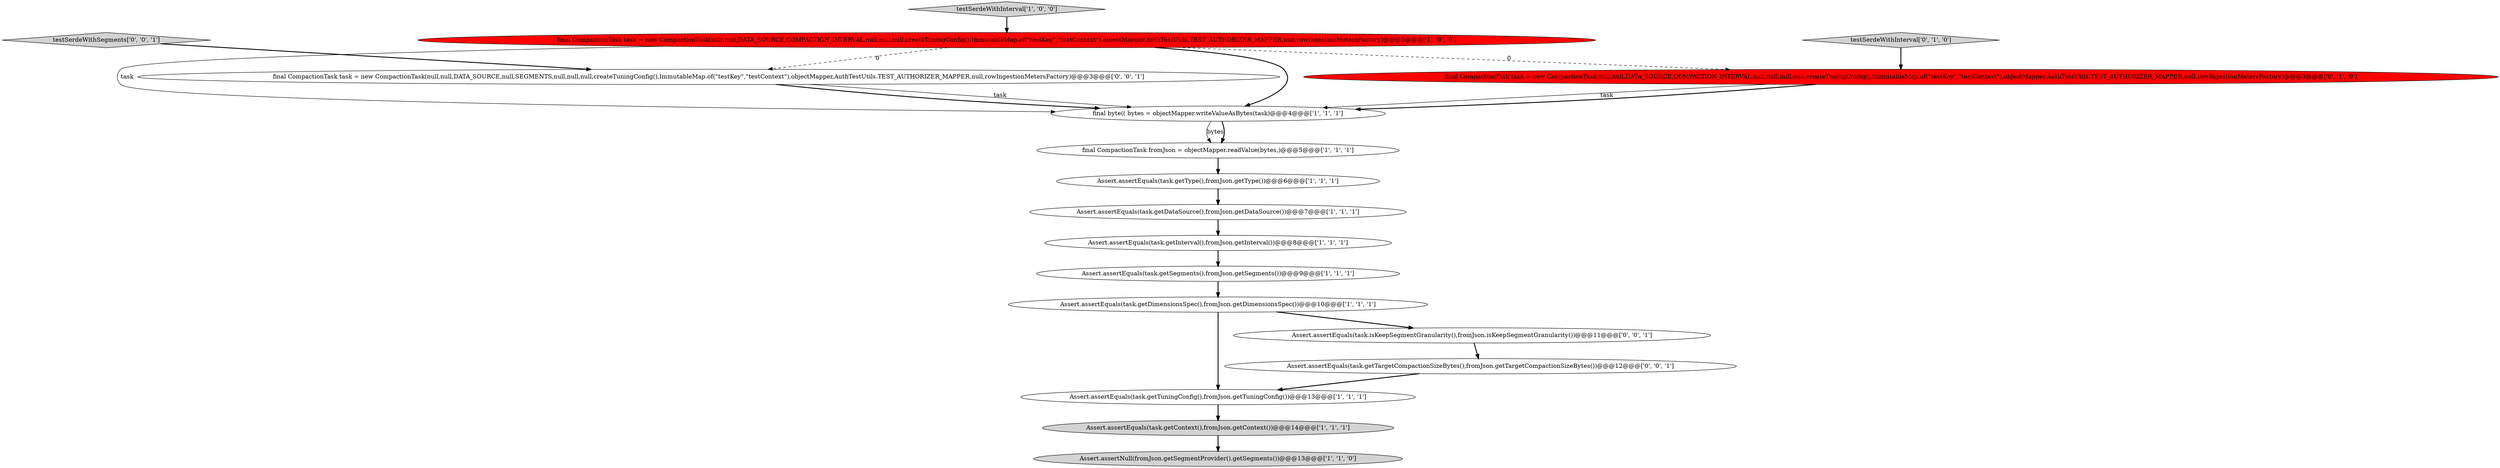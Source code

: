 digraph {
4 [style = filled, label = "Assert.assertEquals(task.getInterval(),fromJson.getInterval())@@@8@@@['1', '1', '1']", fillcolor = white, shape = ellipse image = "AAA0AAABBB1BBB"];
14 [style = filled, label = "Assert.assertEquals(task.isKeepSegmentGranularity(),fromJson.isKeepSegmentGranularity())@@@11@@@['0', '0', '1']", fillcolor = white, shape = ellipse image = "AAA0AAABBB3BBB"];
11 [style = filled, label = "final CompactionTask task = new CompactionTask(null,null,DATA_SOURCE,COMPACTION_INTERVAL,null,null,null,createTuningConfig(),ImmutableMap.of(\"testKey\",\"testContext\"),objectMapper,AuthTestUtils.TEST_AUTHORIZER_MAPPER,null,rowIngestionMetersFactory)@@@3@@@['1', '0', '0']", fillcolor = red, shape = ellipse image = "AAA1AAABBB1BBB"];
3 [style = filled, label = "Assert.assertEquals(task.getDataSource(),fromJson.getDataSource())@@@7@@@['1', '1', '1']", fillcolor = white, shape = ellipse image = "AAA0AAABBB1BBB"];
2 [style = filled, label = "Assert.assertNull(fromJson.getSegmentProvider().getSegments())@@@13@@@['1', '1', '0']", fillcolor = lightgray, shape = ellipse image = "AAA0AAABBB1BBB"];
12 [style = filled, label = "testSerdeWithInterval['0', '1', '0']", fillcolor = lightgray, shape = diamond image = "AAA0AAABBB2BBB"];
15 [style = filled, label = "final CompactionTask task = new CompactionTask(null,null,DATA_SOURCE,null,SEGMENTS,null,null,null,createTuningConfig(),ImmutableMap.of(\"testKey\",\"testContext\"),objectMapper,AuthTestUtils.TEST_AUTHORIZER_MAPPER,null,rowIngestionMetersFactory)@@@3@@@['0', '0', '1']", fillcolor = white, shape = ellipse image = "AAA0AAABBB3BBB"];
17 [style = filled, label = "testSerdeWithSegments['0', '0', '1']", fillcolor = lightgray, shape = diamond image = "AAA0AAABBB3BBB"];
8 [style = filled, label = "testSerdeWithInterval['1', '0', '0']", fillcolor = lightgray, shape = diamond image = "AAA0AAABBB1BBB"];
7 [style = filled, label = "Assert.assertEquals(task.getType(),fromJson.getType())@@@6@@@['1', '1', '1']", fillcolor = white, shape = ellipse image = "AAA0AAABBB1BBB"];
1 [style = filled, label = "Assert.assertEquals(task.getDimensionsSpec(),fromJson.getDimensionsSpec())@@@10@@@['1', '1', '1']", fillcolor = white, shape = ellipse image = "AAA0AAABBB1BBB"];
0 [style = filled, label = "Assert.assertEquals(task.getSegments(),fromJson.getSegments())@@@9@@@['1', '1', '1']", fillcolor = white, shape = ellipse image = "AAA0AAABBB1BBB"];
9 [style = filled, label = "final byte(( bytes = objectMapper.writeValueAsBytes(task)@@@4@@@['1', '1', '1']", fillcolor = white, shape = ellipse image = "AAA0AAABBB1BBB"];
5 [style = filled, label = "Assert.assertEquals(task.getContext(),fromJson.getContext())@@@14@@@['1', '1', '1']", fillcolor = lightgray, shape = ellipse image = "AAA0AAABBB1BBB"];
10 [style = filled, label = "Assert.assertEquals(task.getTuningConfig(),fromJson.getTuningConfig())@@@13@@@['1', '1', '1']", fillcolor = white, shape = ellipse image = "AAA0AAABBB1BBB"];
13 [style = filled, label = "final CompactionTask task = new CompactionTask(null,null,DATA_SOURCE,COMPACTION_INTERVAL,null,null,null,null,createTuningConfig(),ImmutableMap.of(\"testKey\",\"testContext\"),objectMapper,AuthTestUtils.TEST_AUTHORIZER_MAPPER,null,rowIngestionMetersFactory)@@@3@@@['0', '1', '0']", fillcolor = red, shape = ellipse image = "AAA1AAABBB2BBB"];
6 [style = filled, label = "final CompactionTask fromJson = objectMapper.readValue(bytes,)@@@5@@@['1', '1', '1']", fillcolor = white, shape = ellipse image = "AAA0AAABBB1BBB"];
16 [style = filled, label = "Assert.assertEquals(task.getTargetCompactionSizeBytes(),fromJson.getTargetCompactionSizeBytes())@@@12@@@['0', '0', '1']", fillcolor = white, shape = ellipse image = "AAA0AAABBB3BBB"];
14->16 [style = bold, label=""];
9->6 [style = solid, label="bytes"];
16->10 [style = bold, label=""];
11->15 [style = dashed, label="0"];
13->9 [style = solid, label="task"];
11->9 [style = solid, label="task"];
11->9 [style = bold, label=""];
3->4 [style = bold, label=""];
7->3 [style = bold, label=""];
4->0 [style = bold, label=""];
9->6 [style = bold, label=""];
12->13 [style = bold, label=""];
5->2 [style = bold, label=""];
11->13 [style = dashed, label="0"];
10->5 [style = bold, label=""];
15->9 [style = solid, label="task"];
15->9 [style = bold, label=""];
0->1 [style = bold, label=""];
17->15 [style = bold, label=""];
1->14 [style = bold, label=""];
13->9 [style = bold, label=""];
6->7 [style = bold, label=""];
1->10 [style = bold, label=""];
8->11 [style = bold, label=""];
}

